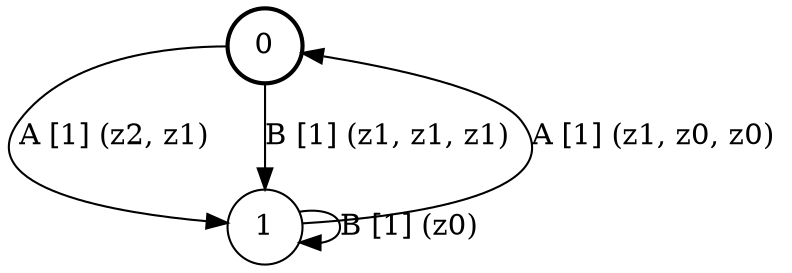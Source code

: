 # generated file, don't try to modify
# command: dot -Tpng <filename> > tree.png
digraph Automaton {
    node [shape = circle];
    0 [style = "bold"];
    0 -> 1 [label = "A [1] (z2, z1) "];
    0 -> 1 [label = "B [1] (z1, z1, z1) "];
    1 -> 0 [label = "A [1] (z1, z0, z0) "];
    1 -> 1 [label = "B [1] (z0) "];
}
